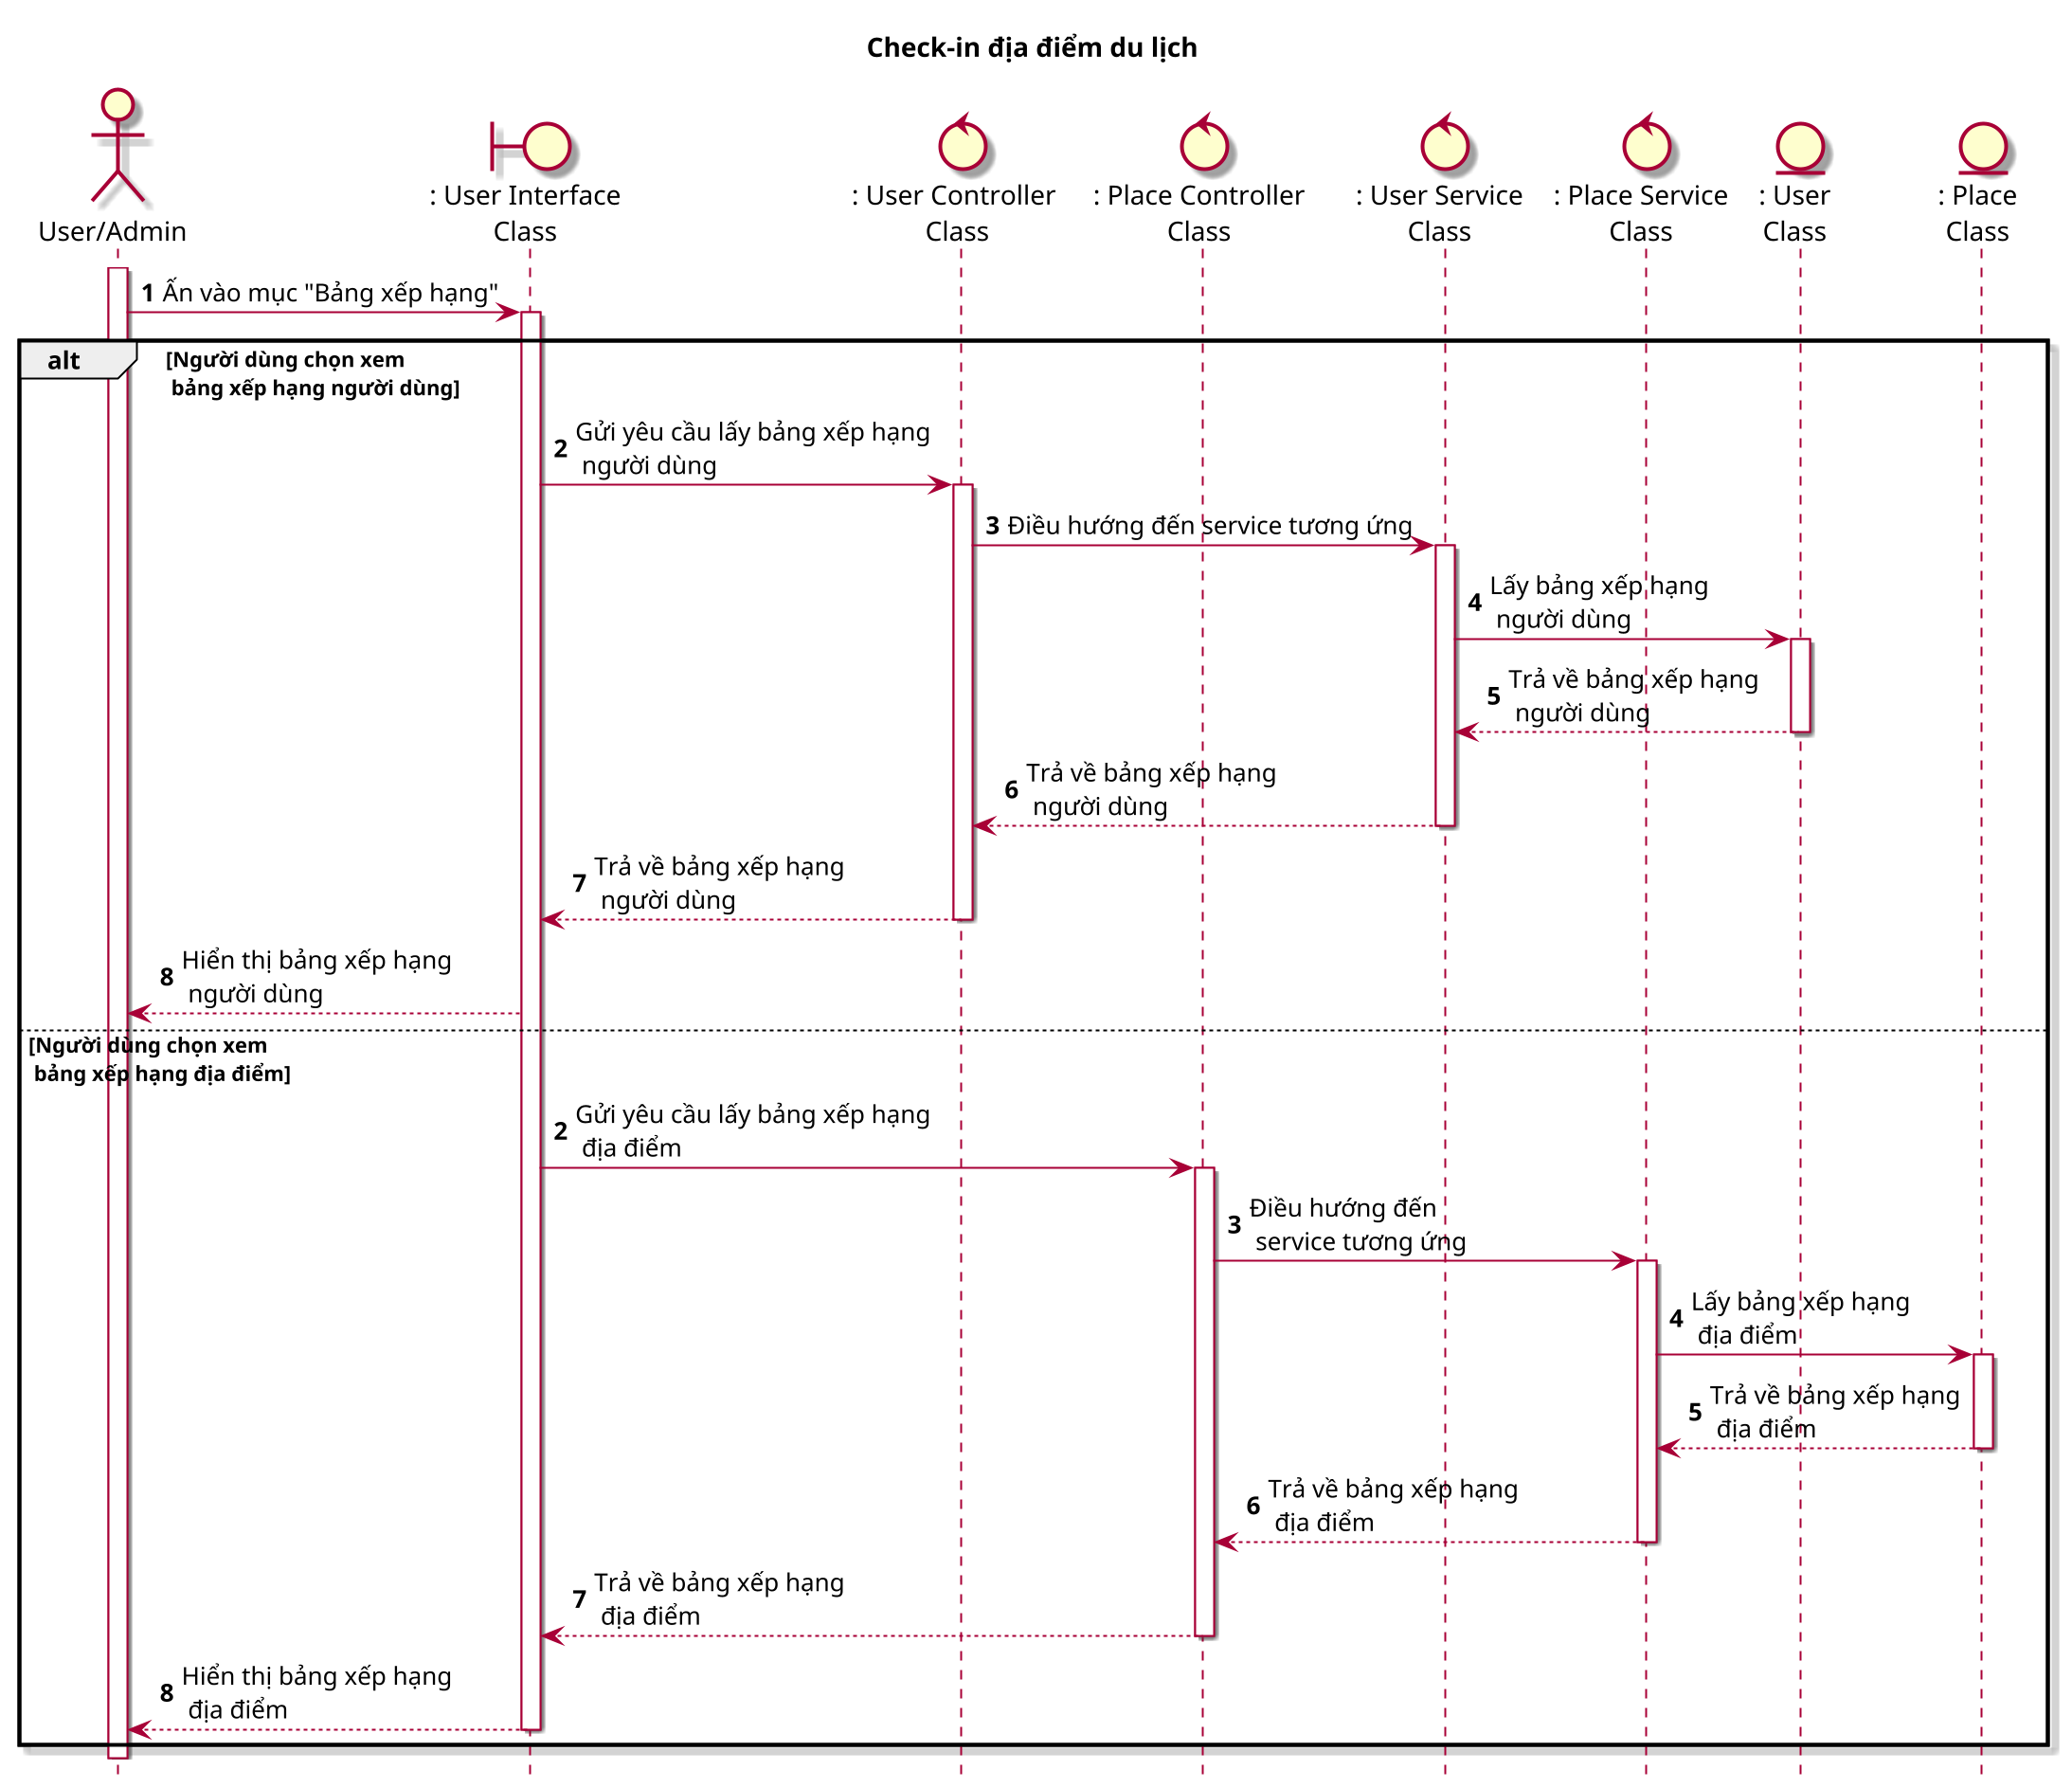 @startuml SEQ09_LeaderboardObserving
    title: Check-in địa điểm du lịch

    skin rose
    scale 2
    hide footbox

    actor "User/Admin" as user
    boundary ": User Interface\nClass" as ui
    control ": User Controller \nClass" as uc
    control ": Place Controller\nClass" as pc
    control ": User Service\nClass" as us
    control ": Place Service\nClass" as ps
    entity ": User\nClass" as u
    entity ": Place\nClass" as p

    autonumber

    user ++
    user -> ui++ : Ấn vào mục "Bảng xếp hạng"
    alt Người dùng chọn xem \n bảng xếp hạng người dùng
        ui -> uc : Gửi yêu cầu lấy bảng xếp hạng\n người dùng
        uc ++
        uc -> us : Điều hướng đến service tương ứng
        us ++
        us -> u : Lấy bảng xếp hạng\n người dùng
        u ++
        u --> us : Trả về bảng xếp hạng\n người dùng
        u --
        us --> uc : Trả về bảng xếp hạng\n người dùng
        us --
        uc --> ui : Trả về bảng xếp hạng\n người dùng
        uc --
        ui --> user : Hiển thị bảng xếp hạng\n người dùng
    else Người dùng chọn xem \n bảng xếp hạng địa điểm

        autonumber 2
        ui -> pc++ : Gửi yêu cầu lấy bảng xếp hạng\n địa điểm
        pc -> ps++ : Điều hướng đến\n service tương ứng
        ps -> p++ : Lấy bảng xếp hạng\n địa điểm
        p --> ps-- : Trả về bảng xếp hạng\n địa điểm
        ps --> pc-- : Trả về bảng xếp hạng\n địa điểm
        pc --> ui-- : Trả về bảng xếp hạng\n địa điểm
        ui --> user : Hiển thị bảng xếp hạng\n địa điểm
        ui --
    end
    user --

@enduml